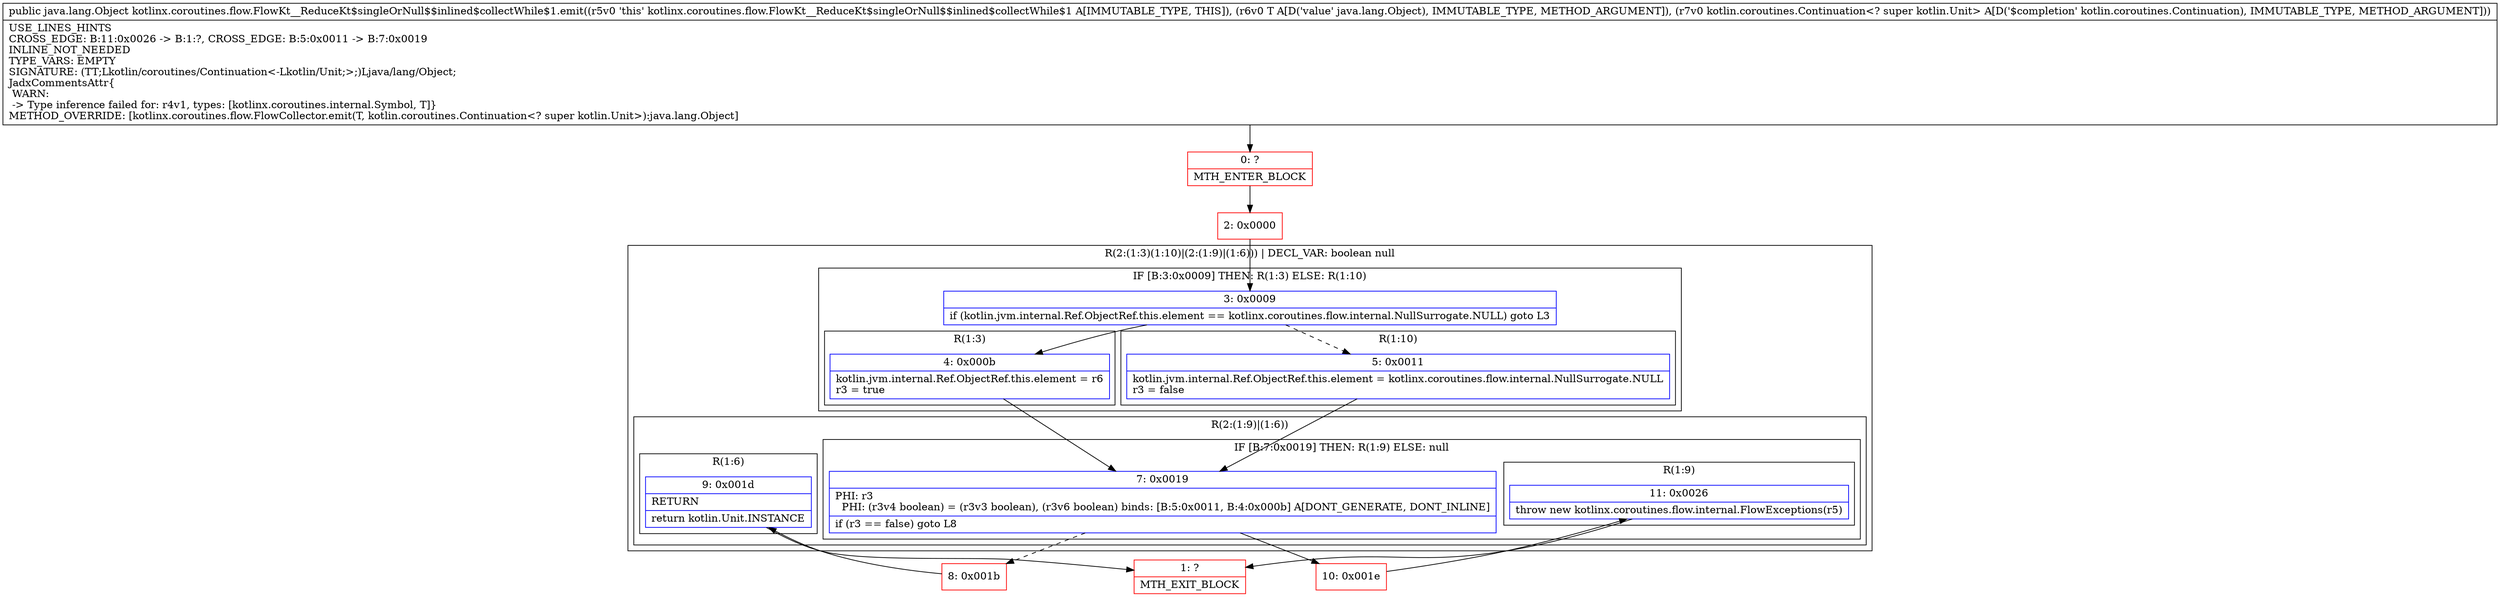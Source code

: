 digraph "CFG forkotlinx.coroutines.flow.FlowKt__ReduceKt$singleOrNull$$inlined$collectWhile$1.emit(Ljava\/lang\/Object;Lkotlin\/coroutines\/Continuation;)Ljava\/lang\/Object;" {
subgraph cluster_Region_884845988 {
label = "R(2:(1:3)(1:10)|(2:(1:9)|(1:6))) | DECL_VAR: boolean null\l";
node [shape=record,color=blue];
subgraph cluster_IfRegion_1595715232 {
label = "IF [B:3:0x0009] THEN: R(1:3) ELSE: R(1:10)";
node [shape=record,color=blue];
Node_3 [shape=record,label="{3\:\ 0x0009|if (kotlin.jvm.internal.Ref.ObjectRef.this.element == kotlinx.coroutines.flow.internal.NullSurrogate.NULL) goto L3\l}"];
subgraph cluster_Region_2100558939 {
label = "R(1:3)";
node [shape=record,color=blue];
Node_4 [shape=record,label="{4\:\ 0x000b|kotlin.jvm.internal.Ref.ObjectRef.this.element = r6\lr3 = true\l}"];
}
subgraph cluster_Region_1789931356 {
label = "R(1:10)";
node [shape=record,color=blue];
Node_5 [shape=record,label="{5\:\ 0x0011|kotlin.jvm.internal.Ref.ObjectRef.this.element = kotlinx.coroutines.flow.internal.NullSurrogate.NULL\lr3 = false\l}"];
}
}
subgraph cluster_Region_1034899516 {
label = "R(2:(1:9)|(1:6))";
node [shape=record,color=blue];
subgraph cluster_IfRegion_1223441667 {
label = "IF [B:7:0x0019] THEN: R(1:9) ELSE: null";
node [shape=record,color=blue];
Node_7 [shape=record,label="{7\:\ 0x0019|PHI: r3 \l  PHI: (r3v4 boolean) = (r3v3 boolean), (r3v6 boolean) binds: [B:5:0x0011, B:4:0x000b] A[DONT_GENERATE, DONT_INLINE]\l|if (r3 == false) goto L8\l}"];
subgraph cluster_Region_300247351 {
label = "R(1:9)";
node [shape=record,color=blue];
Node_11 [shape=record,label="{11\:\ 0x0026|throw new kotlinx.coroutines.flow.internal.FlowExceptions(r5)\l}"];
}
}
subgraph cluster_Region_725007365 {
label = "R(1:6)";
node [shape=record,color=blue];
Node_9 [shape=record,label="{9\:\ 0x001d|RETURN\l|return kotlin.Unit.INSTANCE\l}"];
}
}
}
Node_0 [shape=record,color=red,label="{0\:\ ?|MTH_ENTER_BLOCK\l}"];
Node_2 [shape=record,color=red,label="{2\:\ 0x0000}"];
Node_8 [shape=record,color=red,label="{8\:\ 0x001b}"];
Node_1 [shape=record,color=red,label="{1\:\ ?|MTH_EXIT_BLOCK\l}"];
Node_10 [shape=record,color=red,label="{10\:\ 0x001e}"];
MethodNode[shape=record,label="{public java.lang.Object kotlinx.coroutines.flow.FlowKt__ReduceKt$singleOrNull$$inlined$collectWhile$1.emit((r5v0 'this' kotlinx.coroutines.flow.FlowKt__ReduceKt$singleOrNull$$inlined$collectWhile$1 A[IMMUTABLE_TYPE, THIS]), (r6v0 T A[D('value' java.lang.Object), IMMUTABLE_TYPE, METHOD_ARGUMENT]), (r7v0 kotlin.coroutines.Continuation\<? super kotlin.Unit\> A[D('$completion' kotlin.coroutines.Continuation), IMMUTABLE_TYPE, METHOD_ARGUMENT]))  | USE_LINES_HINTS\lCROSS_EDGE: B:11:0x0026 \-\> B:1:?, CROSS_EDGE: B:5:0x0011 \-\> B:7:0x0019\lINLINE_NOT_NEEDED\lTYPE_VARS: EMPTY\lSIGNATURE: (TT;Lkotlin\/coroutines\/Continuation\<\-Lkotlin\/Unit;\>;)Ljava\/lang\/Object;\lJadxCommentsAttr\{\l WARN: \l \-\> Type inference failed for: r4v1, types: [kotlinx.coroutines.internal.Symbol, T]\}\lMETHOD_OVERRIDE: [kotlinx.coroutines.flow.FlowCollector.emit(T, kotlin.coroutines.Continuation\<? super kotlin.Unit\>):java.lang.Object]\l}"];
MethodNode -> Node_0;Node_3 -> Node_4;
Node_3 -> Node_5[style=dashed];
Node_4 -> Node_7;
Node_5 -> Node_7;
Node_7 -> Node_8[style=dashed];
Node_7 -> Node_10;
Node_11 -> Node_1;
Node_9 -> Node_1;
Node_0 -> Node_2;
Node_2 -> Node_3;
Node_8 -> Node_9;
Node_10 -> Node_11;
}

